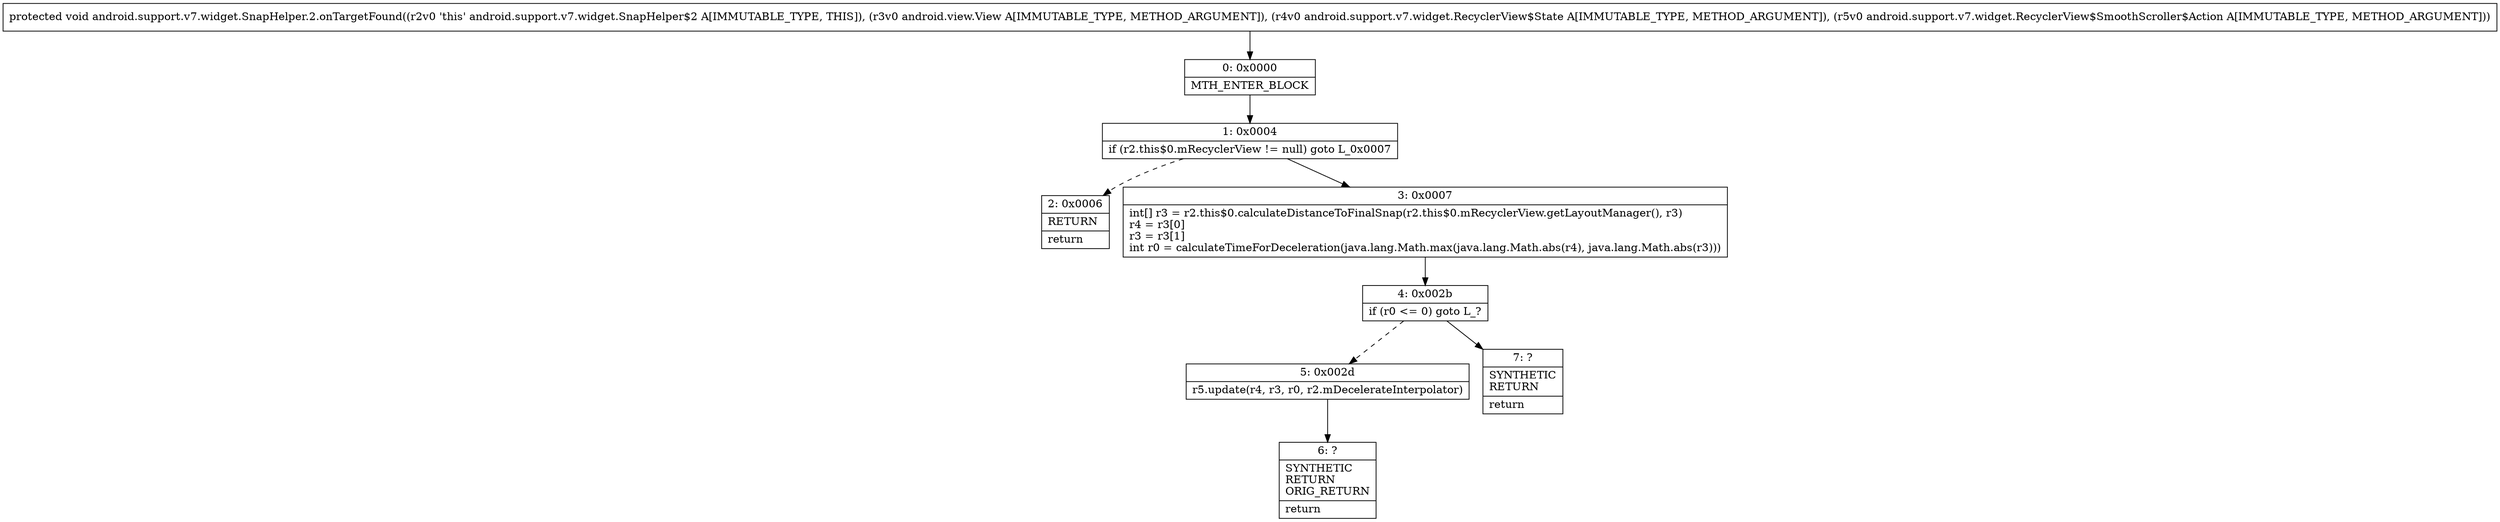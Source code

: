 digraph "CFG forandroid.support.v7.widget.SnapHelper.2.onTargetFound(Landroid\/view\/View;Landroid\/support\/v7\/widget\/RecyclerView$State;Landroid\/support\/v7\/widget\/RecyclerView$SmoothScroller$Action;)V" {
Node_0 [shape=record,label="{0\:\ 0x0000|MTH_ENTER_BLOCK\l}"];
Node_1 [shape=record,label="{1\:\ 0x0004|if (r2.this$0.mRecyclerView != null) goto L_0x0007\l}"];
Node_2 [shape=record,label="{2\:\ 0x0006|RETURN\l|return\l}"];
Node_3 [shape=record,label="{3\:\ 0x0007|int[] r3 = r2.this$0.calculateDistanceToFinalSnap(r2.this$0.mRecyclerView.getLayoutManager(), r3)\lr4 = r3[0]\lr3 = r3[1]\lint r0 = calculateTimeForDeceleration(java.lang.Math.max(java.lang.Math.abs(r4), java.lang.Math.abs(r3)))\l}"];
Node_4 [shape=record,label="{4\:\ 0x002b|if (r0 \<= 0) goto L_?\l}"];
Node_5 [shape=record,label="{5\:\ 0x002d|r5.update(r4, r3, r0, r2.mDecelerateInterpolator)\l}"];
Node_6 [shape=record,label="{6\:\ ?|SYNTHETIC\lRETURN\lORIG_RETURN\l|return\l}"];
Node_7 [shape=record,label="{7\:\ ?|SYNTHETIC\lRETURN\l|return\l}"];
MethodNode[shape=record,label="{protected void android.support.v7.widget.SnapHelper.2.onTargetFound((r2v0 'this' android.support.v7.widget.SnapHelper$2 A[IMMUTABLE_TYPE, THIS]), (r3v0 android.view.View A[IMMUTABLE_TYPE, METHOD_ARGUMENT]), (r4v0 android.support.v7.widget.RecyclerView$State A[IMMUTABLE_TYPE, METHOD_ARGUMENT]), (r5v0 android.support.v7.widget.RecyclerView$SmoothScroller$Action A[IMMUTABLE_TYPE, METHOD_ARGUMENT])) }"];
MethodNode -> Node_0;
Node_0 -> Node_1;
Node_1 -> Node_2[style=dashed];
Node_1 -> Node_3;
Node_3 -> Node_4;
Node_4 -> Node_5[style=dashed];
Node_4 -> Node_7;
Node_5 -> Node_6;
}

